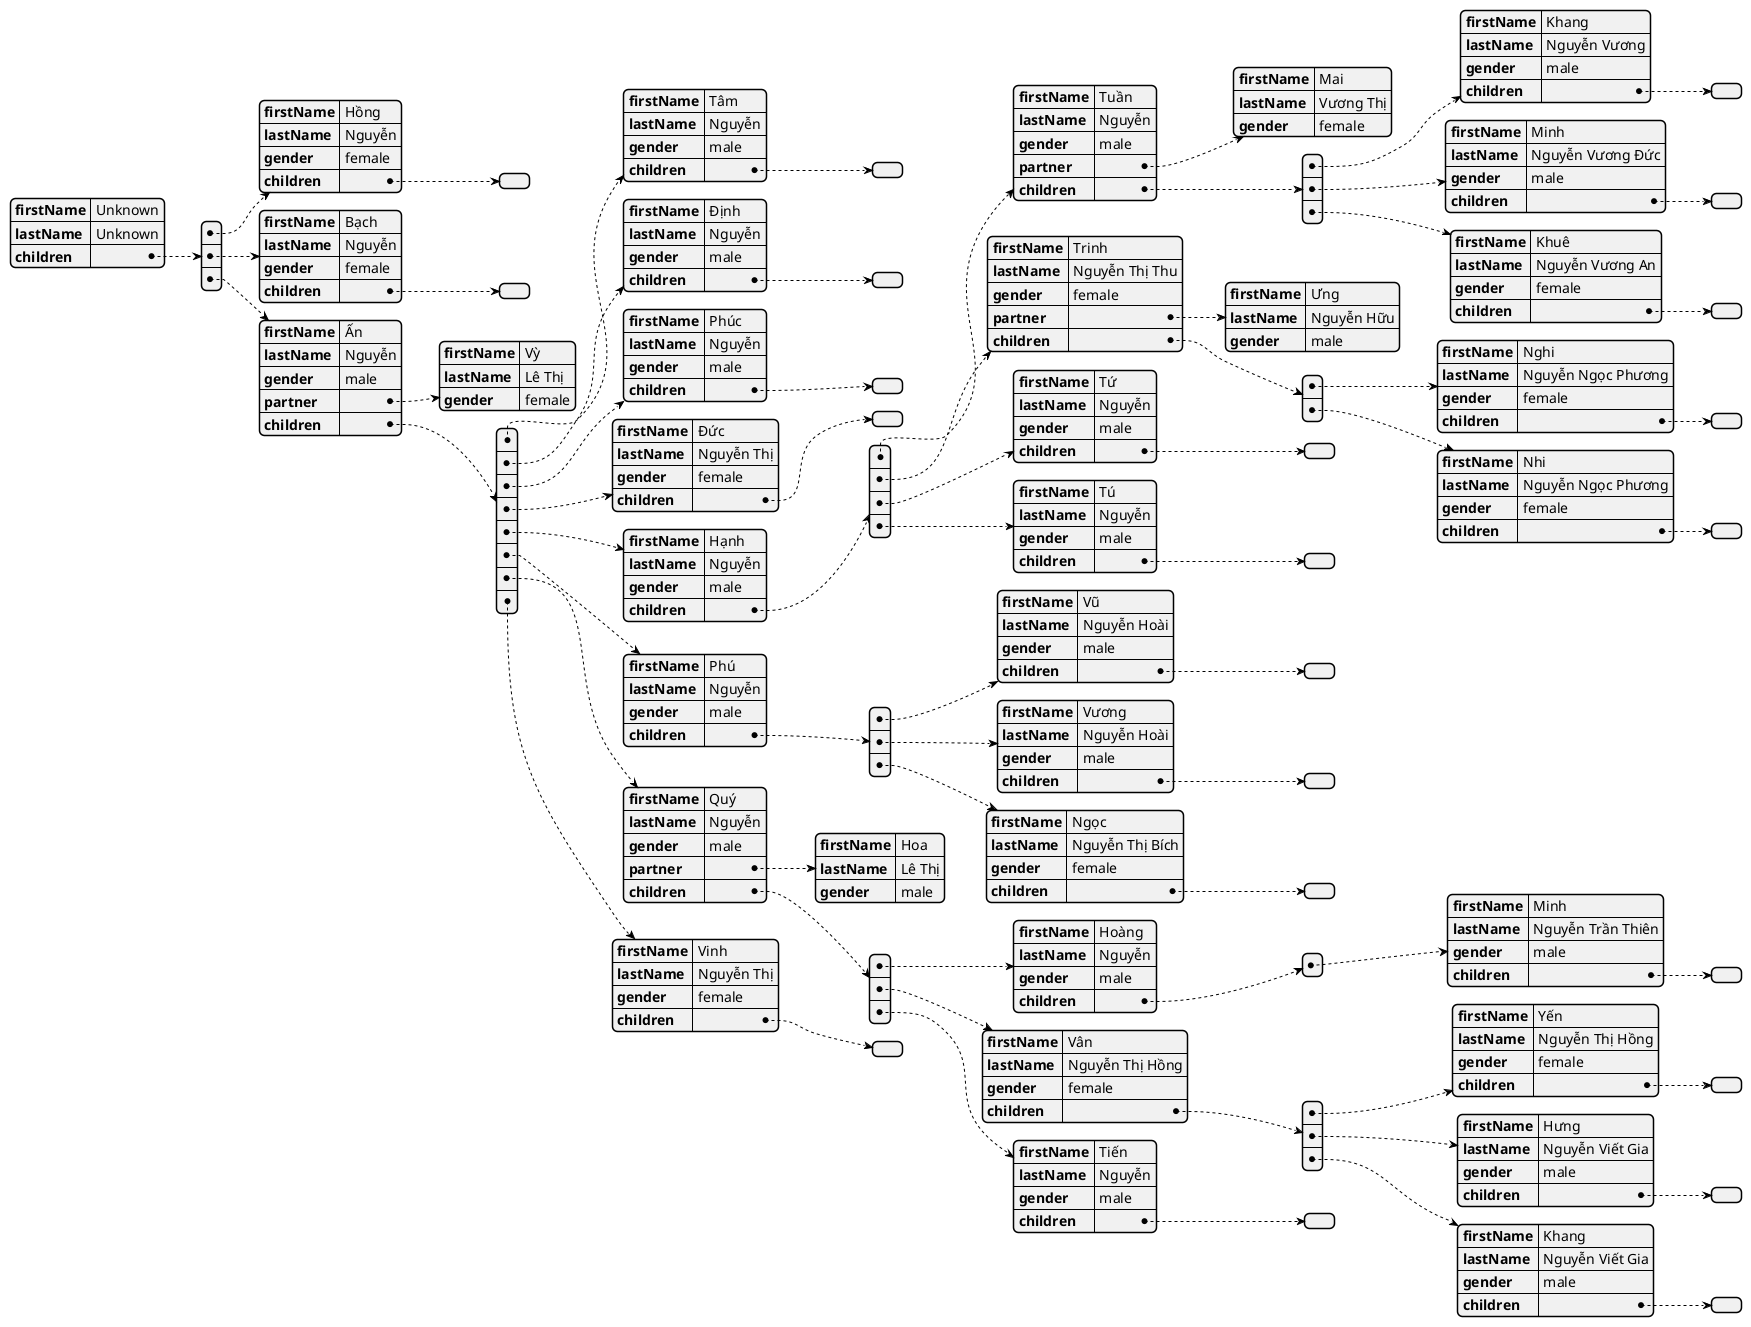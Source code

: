 @startjson
{
  "firstName": "Unknown",
  "lastName": "Unknown",
  "children": [
    {
      "firstName": "Hồng",
      "lastName": "Nguyễn",
      "gender": "female",
      "children": []
    },
    {
      "firstName": "Bạch",
      "lastName": "Nguyễn",
      "gender": "female",
      "children": []
    },
    {
      "firstName": "Ấn",
      "lastName": "Nguyễn",
      "gender": "male",
      "partner": {
        "firstName": "Vỳ",
        "lastName": "Lê Thị",
        "gender": "female"
      },
      "children": [
        {
          "firstName": "Tâm",
          "lastName": "Nguyễn",
          "gender": "male",
          "children": []
        },
        {
          "firstName": "Định",
          "lastName": "Nguyễn",
          "gender": "male",
          "children": []
        },
        {
          "firstName": "Phúc",
          "lastName": "Nguyễn",
          "gender": "male",
          "children": []
        },
        {
          "firstName": "Đức",
          "lastName": "Nguyễn Thị",
          "gender": "female",
          "children": []
        },
        {
          "firstName": "Hạnh",
          "lastName": "Nguyễn",
          "gender": "male",
          "children": [
            {
              "firstName": "Tuần",
              "lastName": "Nguyễn",
              "gender": "male",
              "partner": {
                "firstName": "Mai",
                "lastName": "Vương Thị",
                "gender": "female"
              },
              "children": [
                {
                  "firstName": "Khang",
                  "lastName": "Nguyễn Vương",
                  "gender": "male",
                  "children": []
                },
                {
                  "firstName": "Minh",
                  "lastName": "Nguyễn Vương Đức",
                  "gender": "male",
                  "children": []
                },
                {
                  "firstName": "Khuê",
                  "lastName": "Nguyễn Vương An",
                  "gender": "female",
                  "children": []
                }
              ]
            },
            {
              "firstName": "Trinh",
              "lastName": "Nguyễn Thị Thu",
              "gender": "female",
              "partner": {
                "firstName": "Ưng",
                "lastName": "Nguyễn Hữu",
                "gender": "male"
              },
              "children": [
                {
                  "firstName": "Nghi",
                  "lastName": "Nguyễn Ngọc Phương",
                  "gender": "female",
                  "children": []
                },
                {
                  "firstName": "Nhi",
                  "lastName": "Nguyễn Ngọc Phương",
                  "gender": "female",
                  "children": []
                }
              ]
            },
            {
              "firstName": "Tứ",
              "lastName": "Nguyễn",
              "gender": "male",
              "children": []
            },
            {
              "firstName": "Tú",
              "lastName": "Nguyễn",
              "gender": "male",
              "children": []
            }
          ]
        },
        {
          "firstName": "Phú",
          "lastName": "Nguyễn",
          "gender": "male",
          "children": [
            {
              "firstName": "Vũ",
              "lastName": "Nguyễn Hoài",
              "gender": "male",
              "children": []
            },
            {
              "firstName": "Vương",
              "lastName": "Nguyễn Hoài",
              "gender": "male",
              "children": []
            },
            {
              "firstName": "Ngọc",
              "lastName": "Nguyễn Thị Bích",
              "gender": "female",
              "children": []
            }
          ]
        },
        {
          "firstName": "Quý",
          "lastName": "Nguyễn",
          "gender": "male",
          "partner": {
            "firstName": "Hoa",
            "lastName": "Lê Thị",
            "gender": "male"
          },
          "children": [
            {
              "firstName": "Hoàng",
              "lastName": "Nguyễn",
              "gender": "male",
              "children": [
                {
                  "firstName": "Minh",
                  "lastName": "Nguyễn Trần Thiên",
                  "gender": "male",
                  "children": []
                }
              ]
            },
            {
              "firstName": "Vân",
              "lastName": "Nguyễn Thị Hồng",
              "gender": "female",
              "children": [
                {
                  "firstName": "Yến",
                  "lastName": "Nguyễn Thị Hồng",
                  "gender": "female",
                  "children": []
                },
                {
                  "firstName": "Hưng",
                  "lastName": "Nguyễn Viết Gia",
                  "gender": "male",
                  "children": []
                },
                {
                  "firstName": "Khang",
                  "lastName": "Nguyễn Viết Gia",
                  "gender": "male",
                  "children": []
                }
              ]
            },
            {
              "firstName": "Tiến",
              "lastName": "Nguyễn",
              "gender": "male",
              "children": []
            }
          ]
        },
        {
          "firstName": "Vinh",
          "lastName": "Nguyễn Thị",
          "gender": "female",
          "children": []
        }
      ]
    }
  ]
}
@endjson
